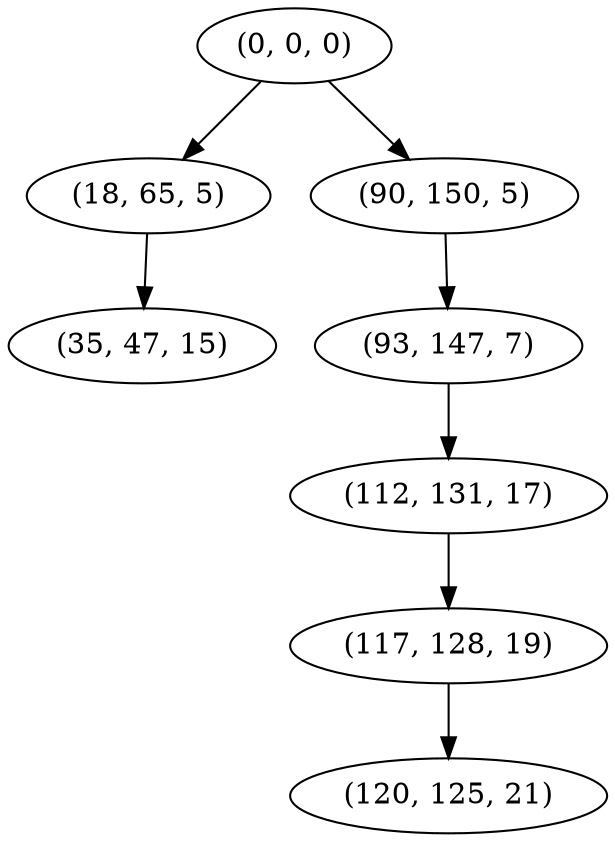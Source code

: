 digraph tree {
    "(0, 0, 0)";
    "(18, 65, 5)";
    "(35, 47, 15)";
    "(90, 150, 5)";
    "(93, 147, 7)";
    "(112, 131, 17)";
    "(117, 128, 19)";
    "(120, 125, 21)";
    "(0, 0, 0)" -> "(18, 65, 5)";
    "(0, 0, 0)" -> "(90, 150, 5)";
    "(18, 65, 5)" -> "(35, 47, 15)";
    "(90, 150, 5)" -> "(93, 147, 7)";
    "(93, 147, 7)" -> "(112, 131, 17)";
    "(112, 131, 17)" -> "(117, 128, 19)";
    "(117, 128, 19)" -> "(120, 125, 21)";
}
